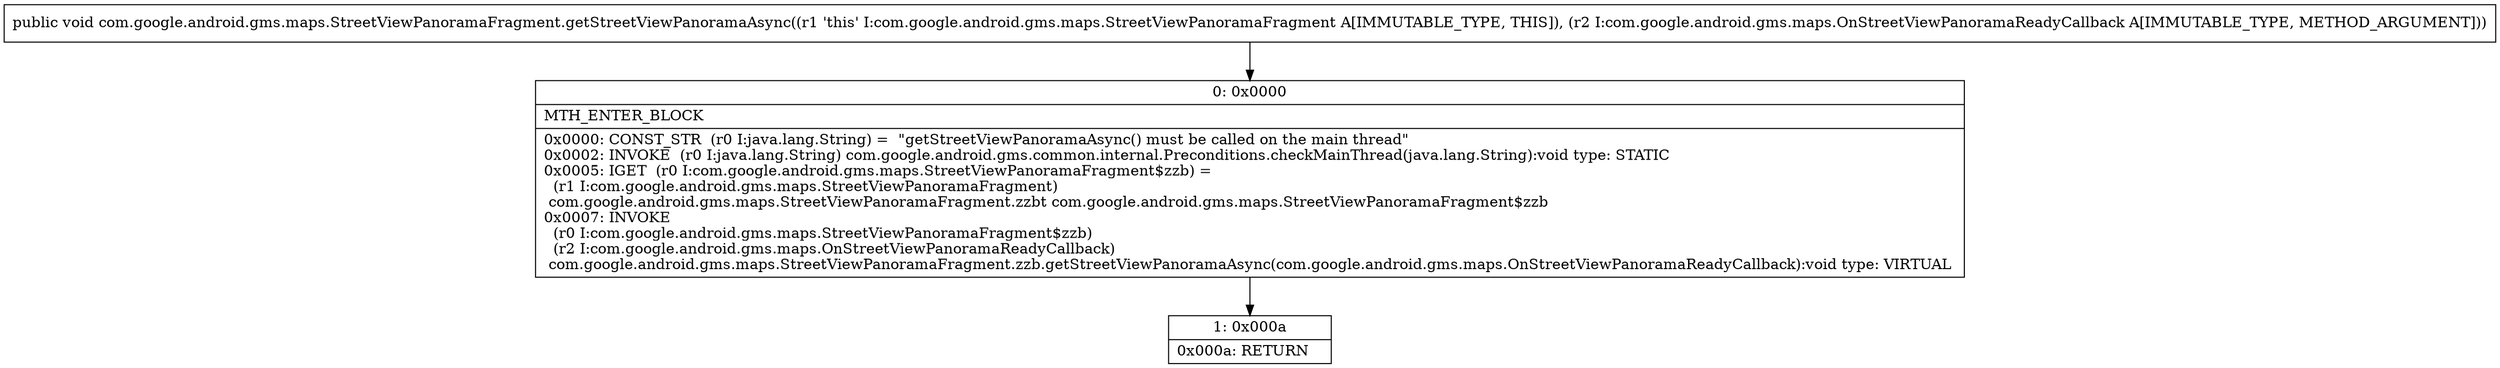 digraph "CFG forcom.google.android.gms.maps.StreetViewPanoramaFragment.getStreetViewPanoramaAsync(Lcom\/google\/android\/gms\/maps\/OnStreetViewPanoramaReadyCallback;)V" {
Node_0 [shape=record,label="{0\:\ 0x0000|MTH_ENTER_BLOCK\l|0x0000: CONST_STR  (r0 I:java.lang.String) =  \"getStreetViewPanoramaAsync() must be called on the main thread\" \l0x0002: INVOKE  (r0 I:java.lang.String) com.google.android.gms.common.internal.Preconditions.checkMainThread(java.lang.String):void type: STATIC \l0x0005: IGET  (r0 I:com.google.android.gms.maps.StreetViewPanoramaFragment$zzb) = \l  (r1 I:com.google.android.gms.maps.StreetViewPanoramaFragment)\l com.google.android.gms.maps.StreetViewPanoramaFragment.zzbt com.google.android.gms.maps.StreetViewPanoramaFragment$zzb \l0x0007: INVOKE  \l  (r0 I:com.google.android.gms.maps.StreetViewPanoramaFragment$zzb)\l  (r2 I:com.google.android.gms.maps.OnStreetViewPanoramaReadyCallback)\l com.google.android.gms.maps.StreetViewPanoramaFragment.zzb.getStreetViewPanoramaAsync(com.google.android.gms.maps.OnStreetViewPanoramaReadyCallback):void type: VIRTUAL \l}"];
Node_1 [shape=record,label="{1\:\ 0x000a|0x000a: RETURN   \l}"];
MethodNode[shape=record,label="{public void com.google.android.gms.maps.StreetViewPanoramaFragment.getStreetViewPanoramaAsync((r1 'this' I:com.google.android.gms.maps.StreetViewPanoramaFragment A[IMMUTABLE_TYPE, THIS]), (r2 I:com.google.android.gms.maps.OnStreetViewPanoramaReadyCallback A[IMMUTABLE_TYPE, METHOD_ARGUMENT])) }"];
MethodNode -> Node_0;
Node_0 -> Node_1;
}

